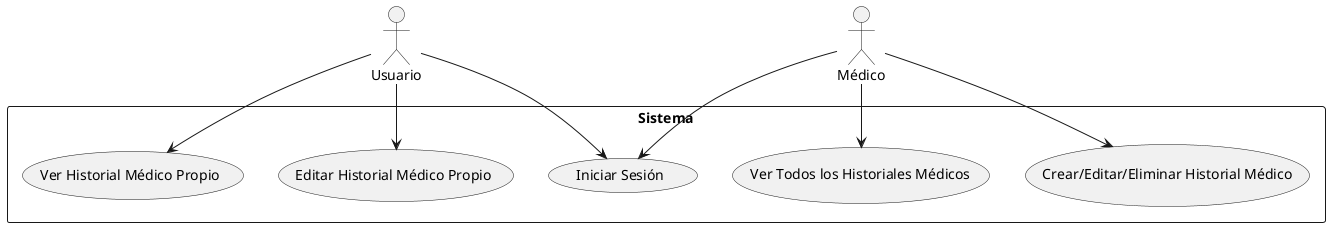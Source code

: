 @startuml

actor Usuario
actor Médico

rectangle Sistema {
    usecase "Iniciar Sesión" as UC_Login
    usecase "Ver Historial Médico Propio" as UC_ViewOwnRecord
    usecase "Editar Historial Médico Propio" as UC_EditOwnRecord
    usecase "Ver Todos los Historiales Médicos" as UC_ViewAllRecords
    usecase "Crear/Editar/Eliminar Historial Médico" as UC_ManageRecords
}

' Relaciones de los actores con los casos de uso

Usuario --> UC_Login
Usuario --> UC_ViewOwnRecord
Usuario --> UC_EditOwnRecord

Médico --> UC_Login
Médico --> UC_ViewAllRecords
Médico --> UC_ManageRecords

' Extensiones y inclusiones


@enduml

